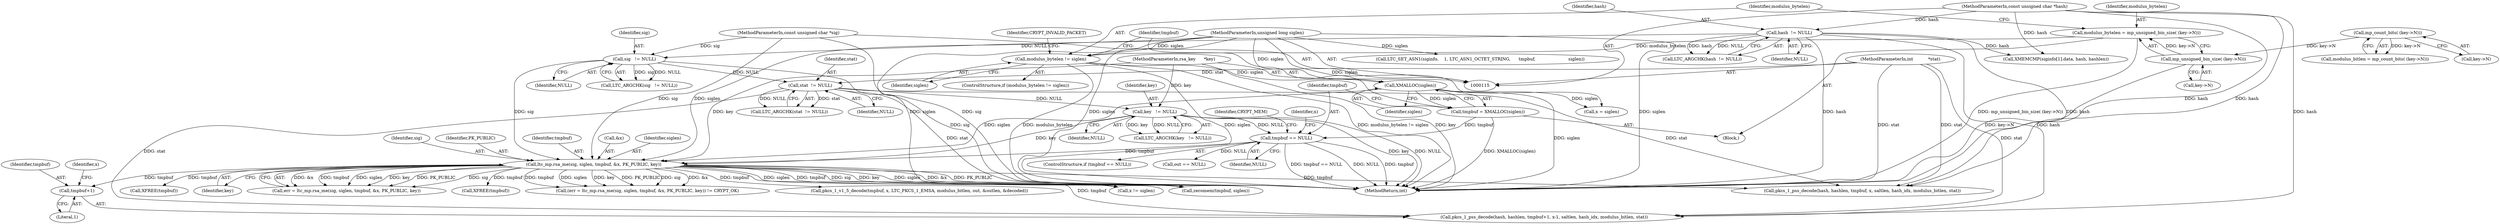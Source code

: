 digraph "0_libtomcrypt_5eb9743410ce4657e9d54fef26a2ee31a1b5dd0@pointer" {
"1000254" [label="(Call,tmpbuf+1)"];
"1000214" [label="(Call,ltc_mp.rsa_me(sig, siglen, tmpbuf, &x, PK_PUBLIC, key))"];
"1000136" [label="(Call,sig   != NULL)"];
"1000116" [label="(MethodParameterIn,const unsigned char *sig)"];
"1000132" [label="(Call,hash  != NULL)"];
"1000118" [label="(MethodParameterIn,const unsigned char *hash)"];
"1000117" [label="(MethodParameterIn,unsigned long siglen)"];
"1000198" [label="(Call,XMALLOC(siglen))"];
"1000190" [label="(Call,modulus_bytelen != siglen)"];
"1000183" [label="(Call,modulus_bytelen = mp_unsigned_bin_size( (key->N)))"];
"1000185" [label="(Call,mp_unsigned_bin_size( (key->N)))"];
"1000179" [label="(Call,mp_count_bits( (key->N)))"];
"1000201" [label="(Call,tmpbuf == NULL)"];
"1000196" [label="(Call,tmpbuf = XMALLOC(siglen))"];
"1000144" [label="(Call,key   != NULL)"];
"1000124" [label="(MethodParameterIn,rsa_key      *key)"];
"1000140" [label="(Call,stat  != NULL)"];
"1000123" [label="(MethodParameterIn,int           *stat)"];
"1000136" [label="(Call,sig   != NULL)"];
"1000471" [label="(Call,zeromem(tmpbuf, siglen))"];
"1000183" [label="(Call,modulus_bytelen = mp_unsigned_bin_size( (key->N)))"];
"1000203" [label="(Identifier,NULL)"];
"1000186" [label="(Call,key->N)"];
"1000451" [label="(Call,XMEMCMP(siginfo[1].data, hash, hashlen))"];
"1000142" [label="(Identifier,NULL)"];
"1000197" [label="(Identifier,tmpbuf)"];
"1000218" [label="(Call,&x)"];
"1000190" [label="(Call,modulus_bytelen != siglen)"];
"1000258" [label="(Identifier,x)"];
"1000191" [label="(Identifier,modulus_bytelen)"];
"1000123" [label="(MethodParameterIn,int           *stat)"];
"1000255" [label="(Identifier,tmpbuf)"];
"1000216" [label="(Identifier,siglen)"];
"1000206" [label="(Identifier,CRYPT_MEM)"];
"1000233" [label="(Call,XFREE(tmpbuf))"];
"1000134" [label="(Identifier,NULL)"];
"1000318" [label="(Call,out == NULL)"];
"1000202" [label="(Identifier,tmpbuf)"];
"1000369" [label="(Call,LTC_SET_ASN1(siginfo,    1, LTC_ASN1_OCTET_STRING,      tmpbuf,                        siglen))"];
"1000145" [label="(Identifier,key)"];
"1000207" [label="(Call,x = siglen)"];
"1000137" [label="(Identifier,sig)"];
"1000180" [label="(Call,key->N)"];
"1000138" [label="(Identifier,NULL)"];
"1000133" [label="(Identifier,hash)"];
"1000192" [label="(Identifier,siglen)"];
"1000143" [label="(Call,LTC_ARGCHK(key   != NULL))"];
"1000116" [label="(MethodParameterIn,const unsigned char *sig)"];
"1000185" [label="(Call,mp_unsigned_bin_size( (key->N)))"];
"1000131" [label="(Call,LTC_ARGCHK(hash  != NULL))"];
"1000215" [label="(Identifier,sig)"];
"1000132" [label="(Call,hash  != NULL)"];
"1000229" [label="(Call,x != siglen)"];
"1000125" [label="(Block,)"];
"1000251" [label="(Call,pkcs_1_pss_decode(hash, hashlen, tmpbuf+1, x-1, saltlen, hash_idx, modulus_bitlen, stat))"];
"1000478" [label="(MethodReturn,int)"];
"1000198" [label="(Call,XMALLOC(siglen))"];
"1000189" [label="(ControlStructure,if (modulus_bytelen != siglen))"];
"1000184" [label="(Identifier,modulus_bytelen)"];
"1000201" [label="(Call,tmpbuf == NULL)"];
"1000221" [label="(Identifier,key)"];
"1000200" [label="(ControlStructure,if (tmpbuf == NULL))"];
"1000144" [label="(Call,key   != NULL)"];
"1000256" [label="(Literal,1)"];
"1000135" [label="(Call,LTC_ARGCHK(sig   != NULL))"];
"1000179" [label="(Call,mp_count_bits( (key->N)))"];
"1000139" [label="(Call,LTC_ARGCHK(stat  != NULL))"];
"1000199" [label="(Identifier,siglen)"];
"1000146" [label="(Identifier,NULL)"];
"1000208" [label="(Identifier,x)"];
"1000254" [label="(Call,tmpbuf+1)"];
"1000212" [label="(Call,err = ltc_mp.rsa_me(sig, siglen, tmpbuf, &x, PK_PUBLIC, key))"];
"1000124" [label="(MethodParameterIn,rsa_key      *key)"];
"1000224" [label="(Call,XFREE(tmpbuf))"];
"1000195" [label="(Identifier,CRYPT_INVALID_PACKET)"];
"1000177" [label="(Call,modulus_bitlen = mp_count_bits( (key->N)))"];
"1000220" [label="(Identifier,PK_PUBLIC)"];
"1000217" [label="(Identifier,tmpbuf)"];
"1000117" [label="(MethodParameterIn,unsigned long siglen)"];
"1000211" [label="(Call,(err = ltc_mp.rsa_me(sig, siglen, tmpbuf, &x, PK_PUBLIC, key)) != CRYPT_OK)"];
"1000140" [label="(Call,stat  != NULL)"];
"1000214" [label="(Call,ltc_mp.rsa_me(sig, siglen, tmpbuf, &x, PK_PUBLIC, key))"];
"1000268" [label="(Call,pkcs_1_pss_decode(hash, hashlen, tmpbuf, x, saltlen, hash_idx, modulus_bitlen, stat))"];
"1000330" [label="(Call,pkcs_1_v1_5_decode(tmpbuf, x, LTC_PKCS_1_EMSA, modulus_bitlen, out, &outlen, &decoded))"];
"1000141" [label="(Identifier,stat)"];
"1000118" [label="(MethodParameterIn,const unsigned char *hash)"];
"1000196" [label="(Call,tmpbuf = XMALLOC(siglen))"];
"1000254" -> "1000251"  [label="AST: "];
"1000254" -> "1000256"  [label="CFG: "];
"1000255" -> "1000254"  [label="AST: "];
"1000256" -> "1000254"  [label="AST: "];
"1000258" -> "1000254"  [label="CFG: "];
"1000214" -> "1000254"  [label="DDG: tmpbuf"];
"1000214" -> "1000212"  [label="AST: "];
"1000214" -> "1000221"  [label="CFG: "];
"1000215" -> "1000214"  [label="AST: "];
"1000216" -> "1000214"  [label="AST: "];
"1000217" -> "1000214"  [label="AST: "];
"1000218" -> "1000214"  [label="AST: "];
"1000220" -> "1000214"  [label="AST: "];
"1000221" -> "1000214"  [label="AST: "];
"1000212" -> "1000214"  [label="CFG: "];
"1000214" -> "1000478"  [label="DDG: key"];
"1000214" -> "1000478"  [label="DDG: siglen"];
"1000214" -> "1000478"  [label="DDG: &x"];
"1000214" -> "1000478"  [label="DDG: PK_PUBLIC"];
"1000214" -> "1000478"  [label="DDG: sig"];
"1000214" -> "1000211"  [label="DDG: &x"];
"1000214" -> "1000211"  [label="DDG: tmpbuf"];
"1000214" -> "1000211"  [label="DDG: siglen"];
"1000214" -> "1000211"  [label="DDG: key"];
"1000214" -> "1000211"  [label="DDG: PK_PUBLIC"];
"1000214" -> "1000211"  [label="DDG: sig"];
"1000214" -> "1000212"  [label="DDG: &x"];
"1000214" -> "1000212"  [label="DDG: tmpbuf"];
"1000214" -> "1000212"  [label="DDG: siglen"];
"1000214" -> "1000212"  [label="DDG: key"];
"1000214" -> "1000212"  [label="DDG: PK_PUBLIC"];
"1000214" -> "1000212"  [label="DDG: sig"];
"1000136" -> "1000214"  [label="DDG: sig"];
"1000116" -> "1000214"  [label="DDG: sig"];
"1000117" -> "1000214"  [label="DDG: siglen"];
"1000198" -> "1000214"  [label="DDG: siglen"];
"1000201" -> "1000214"  [label="DDG: tmpbuf"];
"1000144" -> "1000214"  [label="DDG: key"];
"1000124" -> "1000214"  [label="DDG: key"];
"1000214" -> "1000224"  [label="DDG: tmpbuf"];
"1000214" -> "1000229"  [label="DDG: siglen"];
"1000214" -> "1000233"  [label="DDG: tmpbuf"];
"1000214" -> "1000251"  [label="DDG: tmpbuf"];
"1000214" -> "1000268"  [label="DDG: tmpbuf"];
"1000214" -> "1000330"  [label="DDG: tmpbuf"];
"1000214" -> "1000471"  [label="DDG: tmpbuf"];
"1000136" -> "1000135"  [label="AST: "];
"1000136" -> "1000138"  [label="CFG: "];
"1000137" -> "1000136"  [label="AST: "];
"1000138" -> "1000136"  [label="AST: "];
"1000135" -> "1000136"  [label="CFG: "];
"1000136" -> "1000478"  [label="DDG: sig"];
"1000136" -> "1000135"  [label="DDG: sig"];
"1000136" -> "1000135"  [label="DDG: NULL"];
"1000116" -> "1000136"  [label="DDG: sig"];
"1000132" -> "1000136"  [label="DDG: NULL"];
"1000136" -> "1000140"  [label="DDG: NULL"];
"1000116" -> "1000115"  [label="AST: "];
"1000116" -> "1000478"  [label="DDG: sig"];
"1000132" -> "1000131"  [label="AST: "];
"1000132" -> "1000134"  [label="CFG: "];
"1000133" -> "1000132"  [label="AST: "];
"1000134" -> "1000132"  [label="AST: "];
"1000131" -> "1000132"  [label="CFG: "];
"1000132" -> "1000478"  [label="DDG: hash"];
"1000132" -> "1000131"  [label="DDG: hash"];
"1000132" -> "1000131"  [label="DDG: NULL"];
"1000118" -> "1000132"  [label="DDG: hash"];
"1000132" -> "1000251"  [label="DDG: hash"];
"1000132" -> "1000268"  [label="DDG: hash"];
"1000132" -> "1000451"  [label="DDG: hash"];
"1000118" -> "1000115"  [label="AST: "];
"1000118" -> "1000478"  [label="DDG: hash"];
"1000118" -> "1000251"  [label="DDG: hash"];
"1000118" -> "1000268"  [label="DDG: hash"];
"1000118" -> "1000451"  [label="DDG: hash"];
"1000117" -> "1000115"  [label="AST: "];
"1000117" -> "1000478"  [label="DDG: siglen"];
"1000117" -> "1000190"  [label="DDG: siglen"];
"1000117" -> "1000198"  [label="DDG: siglen"];
"1000117" -> "1000207"  [label="DDG: siglen"];
"1000117" -> "1000229"  [label="DDG: siglen"];
"1000117" -> "1000369"  [label="DDG: siglen"];
"1000117" -> "1000471"  [label="DDG: siglen"];
"1000198" -> "1000196"  [label="AST: "];
"1000198" -> "1000199"  [label="CFG: "];
"1000199" -> "1000198"  [label="AST: "];
"1000196" -> "1000198"  [label="CFG: "];
"1000198" -> "1000478"  [label="DDG: siglen"];
"1000198" -> "1000196"  [label="DDG: siglen"];
"1000190" -> "1000198"  [label="DDG: siglen"];
"1000198" -> "1000207"  [label="DDG: siglen"];
"1000190" -> "1000189"  [label="AST: "];
"1000190" -> "1000192"  [label="CFG: "];
"1000191" -> "1000190"  [label="AST: "];
"1000192" -> "1000190"  [label="AST: "];
"1000195" -> "1000190"  [label="CFG: "];
"1000197" -> "1000190"  [label="CFG: "];
"1000190" -> "1000478"  [label="DDG: modulus_bytelen != siglen"];
"1000190" -> "1000478"  [label="DDG: modulus_bytelen"];
"1000190" -> "1000478"  [label="DDG: siglen"];
"1000183" -> "1000190"  [label="DDG: modulus_bytelen"];
"1000183" -> "1000125"  [label="AST: "];
"1000183" -> "1000185"  [label="CFG: "];
"1000184" -> "1000183"  [label="AST: "];
"1000185" -> "1000183"  [label="AST: "];
"1000191" -> "1000183"  [label="CFG: "];
"1000183" -> "1000478"  [label="DDG: mp_unsigned_bin_size( (key->N))"];
"1000185" -> "1000183"  [label="DDG: key->N"];
"1000185" -> "1000186"  [label="CFG: "];
"1000186" -> "1000185"  [label="AST: "];
"1000185" -> "1000478"  [label="DDG: key->N"];
"1000179" -> "1000185"  [label="DDG: key->N"];
"1000179" -> "1000177"  [label="AST: "];
"1000179" -> "1000180"  [label="CFG: "];
"1000180" -> "1000179"  [label="AST: "];
"1000177" -> "1000179"  [label="CFG: "];
"1000179" -> "1000177"  [label="DDG: key->N"];
"1000201" -> "1000200"  [label="AST: "];
"1000201" -> "1000203"  [label="CFG: "];
"1000202" -> "1000201"  [label="AST: "];
"1000203" -> "1000201"  [label="AST: "];
"1000206" -> "1000201"  [label="CFG: "];
"1000208" -> "1000201"  [label="CFG: "];
"1000201" -> "1000478"  [label="DDG: tmpbuf == NULL"];
"1000201" -> "1000478"  [label="DDG: NULL"];
"1000201" -> "1000478"  [label="DDG: tmpbuf"];
"1000196" -> "1000201"  [label="DDG: tmpbuf"];
"1000144" -> "1000201"  [label="DDG: NULL"];
"1000201" -> "1000318"  [label="DDG: NULL"];
"1000196" -> "1000125"  [label="AST: "];
"1000197" -> "1000196"  [label="AST: "];
"1000202" -> "1000196"  [label="CFG: "];
"1000196" -> "1000478"  [label="DDG: XMALLOC(siglen)"];
"1000144" -> "1000143"  [label="AST: "];
"1000144" -> "1000146"  [label="CFG: "];
"1000145" -> "1000144"  [label="AST: "];
"1000146" -> "1000144"  [label="AST: "];
"1000143" -> "1000144"  [label="CFG: "];
"1000144" -> "1000478"  [label="DDG: key"];
"1000144" -> "1000478"  [label="DDG: NULL"];
"1000144" -> "1000143"  [label="DDG: key"];
"1000144" -> "1000143"  [label="DDG: NULL"];
"1000124" -> "1000144"  [label="DDG: key"];
"1000140" -> "1000144"  [label="DDG: NULL"];
"1000124" -> "1000115"  [label="AST: "];
"1000124" -> "1000478"  [label="DDG: key"];
"1000140" -> "1000139"  [label="AST: "];
"1000140" -> "1000142"  [label="CFG: "];
"1000141" -> "1000140"  [label="AST: "];
"1000142" -> "1000140"  [label="AST: "];
"1000139" -> "1000140"  [label="CFG: "];
"1000140" -> "1000478"  [label="DDG: stat"];
"1000140" -> "1000139"  [label="DDG: stat"];
"1000140" -> "1000139"  [label="DDG: NULL"];
"1000123" -> "1000140"  [label="DDG: stat"];
"1000140" -> "1000251"  [label="DDG: stat"];
"1000140" -> "1000268"  [label="DDG: stat"];
"1000123" -> "1000115"  [label="AST: "];
"1000123" -> "1000478"  [label="DDG: stat"];
"1000123" -> "1000251"  [label="DDG: stat"];
"1000123" -> "1000268"  [label="DDG: stat"];
}
